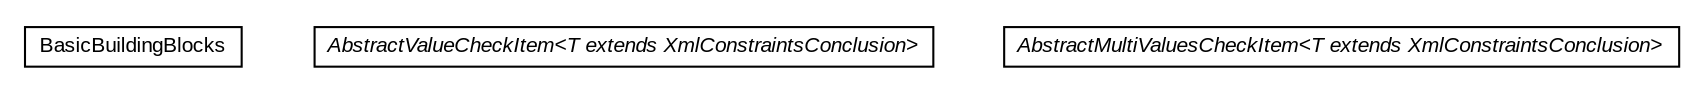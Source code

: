 #!/usr/local/bin/dot
#
# Class diagram 
# Generated by UMLGraph version R5_6-24-gf6e263 (http://www.umlgraph.org/)
#

digraph G {
	edge [fontname="arial",fontsize=10,labelfontname="arial",labelfontsize=10];
	node [fontname="arial",fontsize=10,shape=plaintext];
	nodesep=0.25;
	ranksep=0.5;
	// eu.europa.esig.dss.validation.process.bbb.BasicBuildingBlocks
	c24210 [label=<<table title="eu.europa.esig.dss.validation.process.bbb.BasicBuildingBlocks" border="0" cellborder="1" cellspacing="0" cellpadding="2" port="p" href="./BasicBuildingBlocks.html">
		<tr><td><table border="0" cellspacing="0" cellpadding="1">
<tr><td align="center" balign="center"> BasicBuildingBlocks </td></tr>
		</table></td></tr>
		</table>>, URL="./BasicBuildingBlocks.html", fontname="arial", fontcolor="black", fontsize=10.0];
	// eu.europa.esig.dss.validation.process.bbb.AbstractValueCheckItem<T extends eu.europa.esig.dss.jaxb.detailedreport.XmlConstraintsConclusion>
	c24211 [label=<<table title="eu.europa.esig.dss.validation.process.bbb.AbstractValueCheckItem" border="0" cellborder="1" cellspacing="0" cellpadding="2" port="p" href="./AbstractValueCheckItem.html">
		<tr><td><table border="0" cellspacing="0" cellpadding="1">
<tr><td align="center" balign="center"><font face="arial italic"> AbstractValueCheckItem&lt;T extends XmlConstraintsConclusion&gt; </font></td></tr>
		</table></td></tr>
		</table>>, URL="./AbstractValueCheckItem.html", fontname="arial", fontcolor="black", fontsize=10.0];
	// eu.europa.esig.dss.validation.process.bbb.AbstractMultiValuesCheckItem<T extends eu.europa.esig.dss.jaxb.detailedreport.XmlConstraintsConclusion>
	c24212 [label=<<table title="eu.europa.esig.dss.validation.process.bbb.AbstractMultiValuesCheckItem" border="0" cellborder="1" cellspacing="0" cellpadding="2" port="p" href="./AbstractMultiValuesCheckItem.html">
		<tr><td><table border="0" cellspacing="0" cellpadding="1">
<tr><td align="center" balign="center"><font face="arial italic"> AbstractMultiValuesCheckItem&lt;T extends XmlConstraintsConclusion&gt; </font></td></tr>
		</table></td></tr>
		</table>>, URL="./AbstractMultiValuesCheckItem.html", fontname="arial", fontcolor="black", fontsize=10.0];
}

